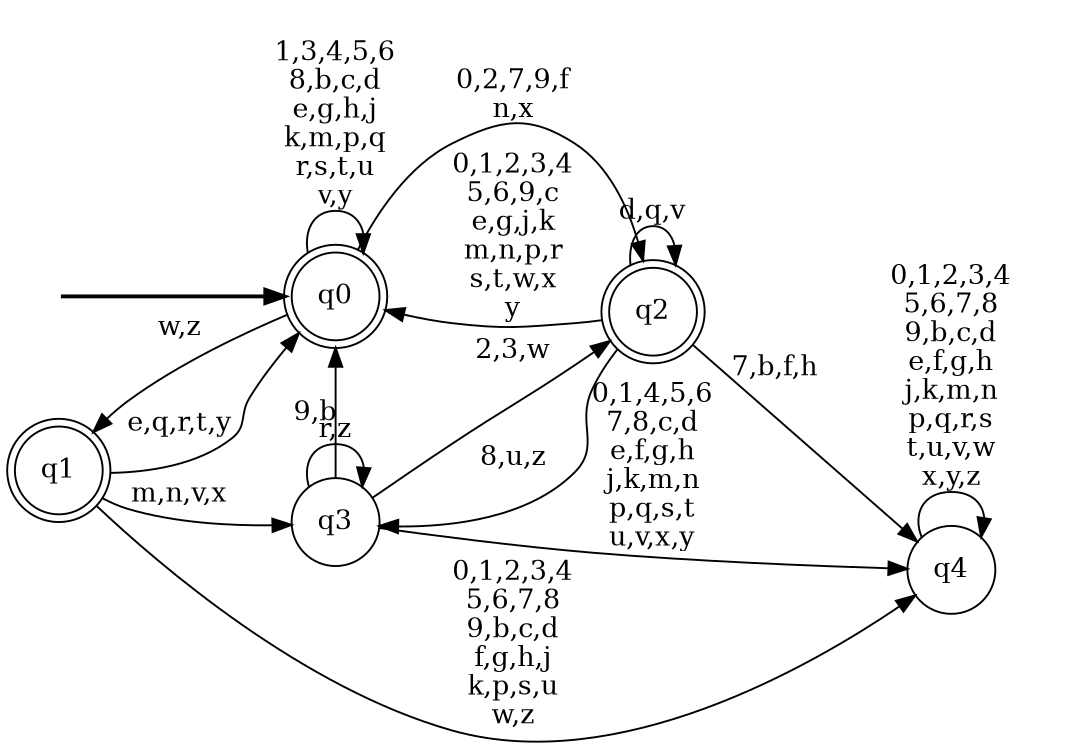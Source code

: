 digraph BlueStar {
__start0 [style = invis, shape = none, label = "", width = 0, height = 0];

rankdir=LR;
size="8,5";

s0 [style="rounded,filled", color="black", fillcolor="white" shape="doublecircle", label="q0"];
s1 [style="rounded,filled", color="black", fillcolor="white" shape="doublecircle", label="q1"];
s2 [style="rounded,filled", color="black", fillcolor="white" shape="doublecircle", label="q2"];
s3 [style="filled", color="black", fillcolor="white" shape="circle", label="q3"];
s4 [style="filled", color="black", fillcolor="white" shape="circle", label="q4"];
subgraph cluster_main { 
	graph [pad=".75", ranksep="0.15", nodesep="0.15"];
	 style=invis; 
	__start0 -> s0 [penwidth=2];
}
s0 -> s0 [label="1,3,4,5,6\n8,b,c,d\ne,g,h,j\nk,m,p,q\nr,s,t,u\nv,y"];
s0 -> s1 [label="w,z"];
s0 -> s2 [label="0,2,7,9,f\nn,x"];
s1 -> s0 [label="e,q,r,t,y"];
s1 -> s3 [label="m,n,v,x"];
s1 -> s4 [label="0,1,2,3,4\n5,6,7,8\n9,b,c,d\nf,g,h,j\nk,p,s,u\nw,z"];
s2 -> s0 [label="0,1,2,3,4\n5,6,9,c\ne,g,j,k\nm,n,p,r\ns,t,w,x\ny"];
s2 -> s2 [label="d,q,v"];
s2 -> s3 [label="8,u,z"];
s2 -> s4 [label="7,b,f,h"];
s3 -> s0 [label="9,b"];
s3 -> s2 [label="2,3,w"];
s3 -> s3 [label="r,z"];
s3 -> s4 [label="0,1,4,5,6\n7,8,c,d\ne,f,g,h\nj,k,m,n\np,q,s,t\nu,v,x,y"];
s4 -> s4 [label="0,1,2,3,4\n5,6,7,8\n9,b,c,d\ne,f,g,h\nj,k,m,n\np,q,r,s\nt,u,v,w\nx,y,z"];

}